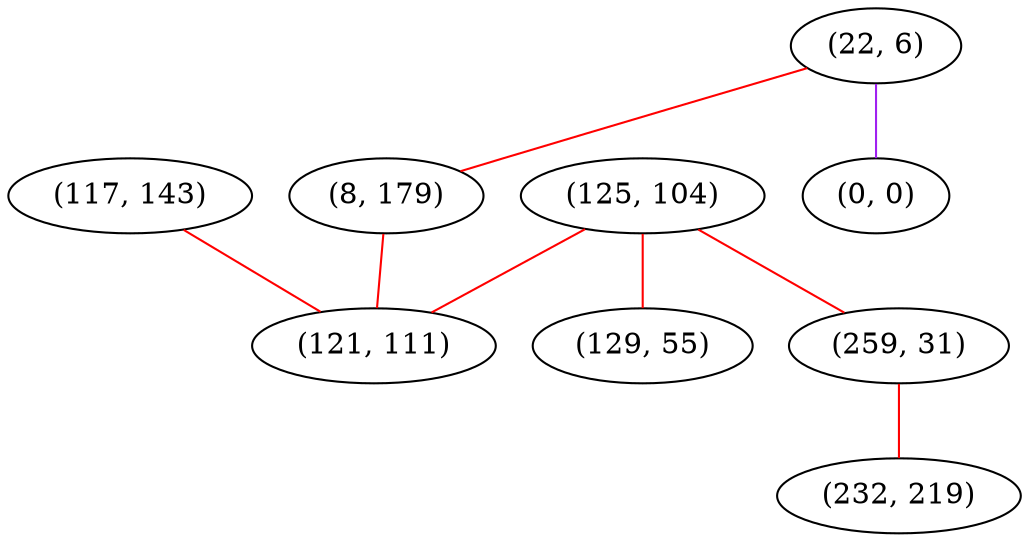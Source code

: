 graph "" {
"(117, 143)";
"(125, 104)";
"(129, 55)";
"(22, 6)";
"(259, 31)";
"(8, 179)";
"(0, 0)";
"(121, 111)";
"(232, 219)";
"(117, 143)" -- "(121, 111)"  [color=red, key=0, weight=1];
"(125, 104)" -- "(259, 31)"  [color=red, key=0, weight=1];
"(125, 104)" -- "(129, 55)"  [color=red, key=0, weight=1];
"(125, 104)" -- "(121, 111)"  [color=red, key=0, weight=1];
"(22, 6)" -- "(8, 179)"  [color=red, key=0, weight=1];
"(22, 6)" -- "(0, 0)"  [color=purple, key=0, weight=4];
"(259, 31)" -- "(232, 219)"  [color=red, key=0, weight=1];
"(8, 179)" -- "(121, 111)"  [color=red, key=0, weight=1];
}
